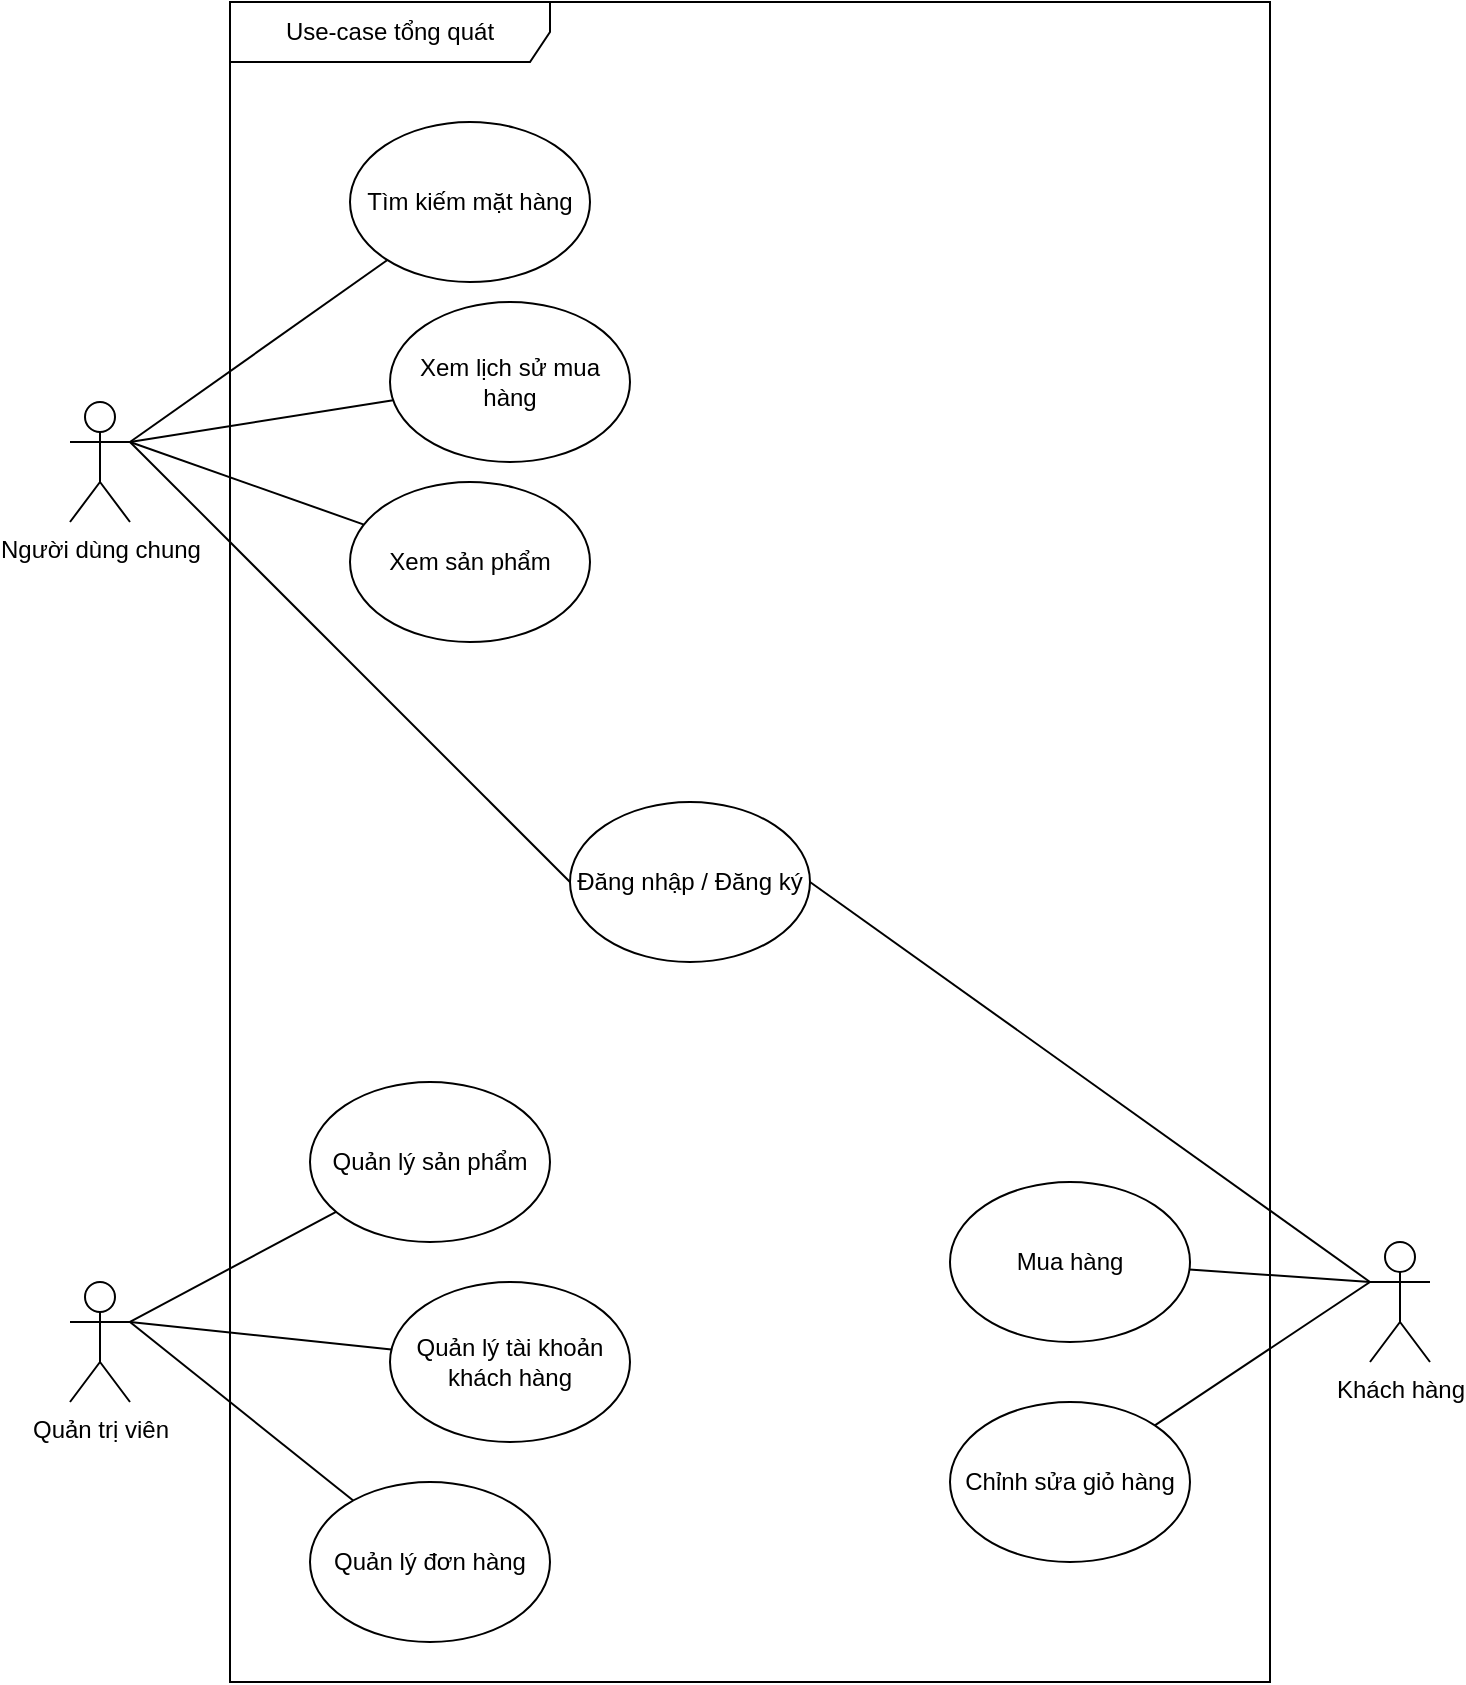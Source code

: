 <mxfile version="24.4.0" type="github" pages="2">
  <diagram name="Usecase-TongQuat" id="xD1ijKB_s0pnlnU6_1Ek">
    <mxGraphModel dx="1272" dy="789" grid="1" gridSize="10" guides="1" tooltips="1" connect="1" arrows="1" fold="1" page="1" pageScale="1" pageWidth="827" pageHeight="1169" math="0" shadow="0">
      <root>
        <mxCell id="0" />
        <mxCell id="1" parent="0" />
        <mxCell id="datPtI-F4djt_y2eJQy3-1" value="Tìm kiếm mặt hàng" style="ellipse;whiteSpace=wrap;html=1;" vertex="1" parent="1">
          <mxGeometry x="220" y="80" width="120" height="80" as="geometry" />
        </mxCell>
        <mxCell id="datPtI-F4djt_y2eJQy3-2" value="Xem lịch sử mua hàng" style="ellipse;whiteSpace=wrap;html=1;" vertex="1" parent="1">
          <mxGeometry x="240" y="170" width="120" height="80" as="geometry" />
        </mxCell>
        <mxCell id="datPtI-F4djt_y2eJQy3-4" value="Xem sản phẩm" style="ellipse;whiteSpace=wrap;html=1;" vertex="1" parent="1">
          <mxGeometry x="220" y="260" width="120" height="80" as="geometry" />
        </mxCell>
        <mxCell id="datPtI-F4djt_y2eJQy3-5" value="Đăng nhập / Đăng ký" style="ellipse;whiteSpace=wrap;html=1;" vertex="1" parent="1">
          <mxGeometry x="330" y="420" width="120" height="80" as="geometry" />
        </mxCell>
        <mxCell id="datPtI-F4djt_y2eJQy3-6" value="Người dùng chung" style="shape=umlActor;verticalLabelPosition=bottom;verticalAlign=top;html=1;outlineConnect=0;" vertex="1" parent="1">
          <mxGeometry x="80" y="220" width="30" height="60" as="geometry" />
        </mxCell>
        <mxCell id="datPtI-F4djt_y2eJQy3-9" value="Quản lý sản phẩm" style="ellipse;whiteSpace=wrap;html=1;" vertex="1" parent="1">
          <mxGeometry x="200" y="560" width="120" height="80" as="geometry" />
        </mxCell>
        <mxCell id="datPtI-F4djt_y2eJQy3-10" value="Quản lý tài khoản khách hàng" style="ellipse;whiteSpace=wrap;html=1;" vertex="1" parent="1">
          <mxGeometry x="240" y="660" width="120" height="80" as="geometry" />
        </mxCell>
        <mxCell id="datPtI-F4djt_y2eJQy3-11" value="Quản lý đơn hàng" style="ellipse;whiteSpace=wrap;html=1;" vertex="1" parent="1">
          <mxGeometry x="200" y="760" width="120" height="80" as="geometry" />
        </mxCell>
        <mxCell id="datPtI-F4djt_y2eJQy3-13" value="Quản trị viên" style="shape=umlActor;verticalLabelPosition=bottom;verticalAlign=top;html=1;outlineConnect=0;" vertex="1" parent="1">
          <mxGeometry x="80" y="660" width="30" height="60" as="geometry" />
        </mxCell>
        <mxCell id="datPtI-F4djt_y2eJQy3-26" style="rounded=0;orthogonalLoop=1;jettySize=auto;html=1;endArrow=none;endFill=0;entryX=0;entryY=0.333;entryDx=0;entryDy=0;entryPerimeter=0;" edge="1" parent="1" source="datPtI-F4djt_y2eJQy3-14" target="datPtI-F4djt_y2eJQy3-16">
          <mxGeometry relative="1" as="geometry">
            <mxPoint x="730" y="600" as="targetPoint" />
          </mxGeometry>
        </mxCell>
        <mxCell id="datPtI-F4djt_y2eJQy3-16" value="Khách hàng" style="shape=umlActor;verticalLabelPosition=bottom;verticalAlign=top;html=1;outlineConnect=0;" vertex="1" parent="1">
          <mxGeometry x="730" y="640" width="30" height="60" as="geometry" />
        </mxCell>
        <mxCell id="datPtI-F4djt_y2eJQy3-17" style="rounded=0;orthogonalLoop=1;jettySize=auto;html=1;entryX=1;entryY=0.333;entryDx=0;entryDy=0;entryPerimeter=0;endArrow=none;endFill=0;" edge="1" parent="1" source="datPtI-F4djt_y2eJQy3-1" target="datPtI-F4djt_y2eJQy3-6">
          <mxGeometry relative="1" as="geometry" />
        </mxCell>
        <mxCell id="datPtI-F4djt_y2eJQy3-18" style="rounded=0;orthogonalLoop=1;jettySize=auto;html=1;entryX=1;entryY=0.333;entryDx=0;entryDy=0;entryPerimeter=0;endArrow=none;endFill=0;" edge="1" parent="1" source="datPtI-F4djt_y2eJQy3-2" target="datPtI-F4djt_y2eJQy3-6">
          <mxGeometry relative="1" as="geometry" />
        </mxCell>
        <mxCell id="datPtI-F4djt_y2eJQy3-19" style="rounded=0;orthogonalLoop=1;jettySize=auto;html=1;entryX=1;entryY=0.333;entryDx=0;entryDy=0;entryPerimeter=0;endArrow=none;endFill=0;" edge="1" parent="1" source="datPtI-F4djt_y2eJQy3-4" target="datPtI-F4djt_y2eJQy3-6">
          <mxGeometry relative="1" as="geometry" />
        </mxCell>
        <mxCell id="datPtI-F4djt_y2eJQy3-20" style="rounded=0;orthogonalLoop=1;jettySize=auto;html=1;entryX=1;entryY=0.333;entryDx=0;entryDy=0;entryPerimeter=0;endArrow=none;endFill=0;exitX=0;exitY=0.5;exitDx=0;exitDy=0;" edge="1" parent="1" source="datPtI-F4djt_y2eJQy3-5" target="datPtI-F4djt_y2eJQy3-6">
          <mxGeometry relative="1" as="geometry" />
        </mxCell>
        <mxCell id="datPtI-F4djt_y2eJQy3-21" style="rounded=0;orthogonalLoop=1;jettySize=auto;html=1;entryX=1;entryY=0.333;entryDx=0;entryDy=0;entryPerimeter=0;endArrow=none;endFill=0;" edge="1" parent="1" source="datPtI-F4djt_y2eJQy3-9" target="datPtI-F4djt_y2eJQy3-13">
          <mxGeometry relative="1" as="geometry" />
        </mxCell>
        <mxCell id="datPtI-F4djt_y2eJQy3-22" style="rounded=0;orthogonalLoop=1;jettySize=auto;html=1;entryX=1;entryY=0.333;entryDx=0;entryDy=0;entryPerimeter=0;endArrow=none;endFill=0;" edge="1" parent="1" source="datPtI-F4djt_y2eJQy3-10" target="datPtI-F4djt_y2eJQy3-13">
          <mxGeometry relative="1" as="geometry" />
        </mxCell>
        <mxCell id="datPtI-F4djt_y2eJQy3-23" style="rounded=0;orthogonalLoop=1;jettySize=auto;html=1;entryX=1;entryY=0.333;entryDx=0;entryDy=0;entryPerimeter=0;endArrow=none;endFill=0;" edge="1" parent="1" source="datPtI-F4djt_y2eJQy3-11" target="datPtI-F4djt_y2eJQy3-13">
          <mxGeometry relative="1" as="geometry" />
        </mxCell>
        <mxCell id="datPtI-F4djt_y2eJQy3-24" style="rounded=0;orthogonalLoop=1;jettySize=auto;html=1;entryX=0;entryY=0.333;entryDx=0;entryDy=0;entryPerimeter=0;endArrow=none;endFill=0;exitX=1;exitY=0.5;exitDx=0;exitDy=0;" edge="1" parent="1" source="datPtI-F4djt_y2eJQy3-5" target="datPtI-F4djt_y2eJQy3-16">
          <mxGeometry relative="1" as="geometry" />
        </mxCell>
        <mxCell id="datPtI-F4djt_y2eJQy3-25" style="rounded=0;orthogonalLoop=1;jettySize=auto;html=1;entryX=0;entryY=0.333;entryDx=0;entryDy=0;entryPerimeter=0;endArrow=none;endFill=0;" edge="1" parent="1" source="datPtI-F4djt_y2eJQy3-15" target="datPtI-F4djt_y2eJQy3-16">
          <mxGeometry relative="1" as="geometry" />
        </mxCell>
        <mxCell id="datPtI-F4djt_y2eJQy3-28" value="Use-case tổng quát" style="shape=umlFrame;whiteSpace=wrap;html=1;pointerEvents=0;recursiveResize=0;container=1;collapsible=0;width=160;" vertex="1" parent="1">
          <mxGeometry x="160" y="20" width="520" height="840" as="geometry" />
        </mxCell>
        <mxCell id="datPtI-F4djt_y2eJQy3-14" value="Mua hàng" style="ellipse;whiteSpace=wrap;html=1;" vertex="1" parent="datPtI-F4djt_y2eJQy3-28">
          <mxGeometry x="360" y="590" width="120" height="80" as="geometry" />
        </mxCell>
        <mxCell id="datPtI-F4djt_y2eJQy3-15" value="Chỉnh sửa giỏ hàng" style="ellipse;whiteSpace=wrap;html=1;" vertex="1" parent="datPtI-F4djt_y2eJQy3-28">
          <mxGeometry x="360" y="700" width="120" height="80" as="geometry" />
        </mxCell>
      </root>
    </mxGraphModel>
  </diagram>
  <diagram id="vOeG13WXHtqrS8LWNcIc" name="Usecase-DatHang">
    <mxGraphModel dx="2020" dy="740" grid="1" gridSize="10" guides="1" tooltips="1" connect="1" arrows="1" fold="1" page="1" pageScale="1" pageWidth="827" pageHeight="1169" math="0" shadow="0">
      <root>
        <mxCell id="0" />
        <mxCell id="1" parent="0" />
        <mxCell id="yyFnIInX82CKR_jpPVYO-1" value="Khách hàng" style="shape=umlActor;verticalLabelPosition=bottom;verticalAlign=top;html=1;outlineConnect=0;" vertex="1" parent="1">
          <mxGeometry y="220" width="30" height="60" as="geometry" />
        </mxCell>
        <mxCell id="yyFnIInX82CKR_jpPVYO-2" style="edgeStyle=orthogonalEdgeStyle;rounded=0;orthogonalLoop=1;jettySize=auto;html=1;endArrow=none;endFill=0;" edge="1" parent="1" source="yyFnIInX82CKR_jpPVYO-18">
          <mxGeometry relative="1" as="geometry">
            <mxPoint x="40" y="260" as="targetPoint" />
          </mxGeometry>
        </mxCell>
        <mxCell id="yyFnIInX82CKR_jpPVYO-3" style="rounded=0;orthogonalLoop=1;jettySize=auto;html=1;endArrow=none;endFill=0;" edge="1" parent="1" source="yyFnIInX82CKR_jpPVYO-4">
          <mxGeometry relative="1" as="geometry">
            <mxPoint x="880" y="260" as="targetPoint" />
          </mxGeometry>
        </mxCell>
        <mxCell id="yyFnIInX82CKR_jpPVYO-4" value="Quản lý đơn hàng" style="ellipse;whiteSpace=wrap;html=1;" vertex="1" parent="1">
          <mxGeometry x="560" y="220" width="120" height="80" as="geometry" />
        </mxCell>
        <mxCell id="yyFnIInX82CKR_jpPVYO-5" value="" style="rounded=0;orthogonalLoop=1;jettySize=auto;html=1;dashed=1;endArrow=open;endFill=0;exitX=0.5;exitY=0;exitDx=0;exitDy=0;entryX=0.5;entryY=1;entryDx=0;entryDy=0;" edge="1" parent="1" source="yyFnIInX82CKR_jpPVYO-32" target="yyFnIInX82CKR_jpPVYO-11">
          <mxGeometry relative="1" as="geometry">
            <mxPoint x="477" y="410" as="targetPoint" />
          </mxGeometry>
        </mxCell>
        <mxCell id="yyFnIInX82CKR_jpPVYO-6" value="&amp;lt;&amp;lt;Extend&amp;gt;&amp;gt;" style="edgeLabel;html=1;align=center;verticalAlign=middle;resizable=0;points=[];" vertex="1" connectable="0" parent="yyFnIInX82CKR_jpPVYO-5">
          <mxGeometry x="-0.073" y="-1" relative="1" as="geometry">
            <mxPoint as="offset" />
          </mxGeometry>
        </mxCell>
        <mxCell id="yyFnIInX82CKR_jpPVYO-9" value="" style="rounded=0;orthogonalLoop=1;jettySize=auto;html=1;dashed=1;endArrow=open;endFill=0;" edge="1" parent="1" source="yyFnIInX82CKR_jpPVYO-11" target="yyFnIInX82CKR_jpPVYO-4">
          <mxGeometry relative="1" as="geometry" />
        </mxCell>
        <mxCell id="yyFnIInX82CKR_jpPVYO-10" value="&amp;lt;&amp;lt;Include&amp;gt;&amp;gt;" style="edgeLabel;html=1;align=center;verticalAlign=middle;resizable=0;points=[];" vertex="1" connectable="0" parent="yyFnIInX82CKR_jpPVYO-9">
          <mxGeometry x="-0.081" relative="1" as="geometry">
            <mxPoint as="offset" />
          </mxGeometry>
        </mxCell>
        <mxCell id="yyFnIInX82CKR_jpPVYO-11" value="Xem thông tin đơn hàng" style="ellipse;whiteSpace=wrap;html=1;" vertex="1" parent="1">
          <mxGeometry x="560" y="340" width="120" height="80" as="geometry" />
        </mxCell>
        <mxCell id="yyFnIInX82CKR_jpPVYO-15" value="Admin" style="shape=umlActor;verticalLabelPosition=bottom;verticalAlign=top;html=1;outlineConnect=0;" vertex="1" parent="1">
          <mxGeometry x="890" y="220" width="30" height="60" as="geometry" />
        </mxCell>
        <mxCell id="yyFnIInX82CKR_jpPVYO-16" value="Đặt hàng" style="shape=umlFrame;whiteSpace=wrap;html=1;pointerEvents=0;recursiveResize=0;container=0;collapsible=0;width=160;" vertex="1" parent="1">
          <mxGeometry x="80" y="40" width="760" height="680" as="geometry" />
        </mxCell>
        <mxCell id="yyFnIInX82CKR_jpPVYO-17" value="Phương thức thanh toán" style="ellipse;whiteSpace=wrap;html=1;" vertex="1" parent="1">
          <mxGeometry x="120" y="480" width="120" height="80" as="geometry" />
        </mxCell>
        <mxCell id="yyFnIInX82CKR_jpPVYO-18" value="Đặt đơn hàng" style="ellipse;whiteSpace=wrap;html=1;" vertex="1" parent="1">
          <mxGeometry x="200" y="220" width="120" height="80" as="geometry" />
        </mxCell>
        <mxCell id="yyFnIInX82CKR_jpPVYO-19" style="rounded=0;orthogonalLoop=1;jettySize=auto;html=1;entryX=1;entryY=1;entryDx=0;entryDy=0;dashed=1;endArrow=none;endFill=0;startArrow=open;startFill=0;exitX=0.5;exitY=0;exitDx=0;exitDy=0;" edge="1" parent="1" source="yyFnIInX82CKR_jpPVYO-29" target="yyFnIInX82CKR_jpPVYO-18">
          <mxGeometry relative="1" as="geometry" />
        </mxCell>
        <mxCell id="yyFnIInX82CKR_jpPVYO-20" value="&amp;lt;&amp;lt;Include&amp;gt;&amp;gt;" style="edgeLabel;html=1;align=center;verticalAlign=middle;resizable=0;points=[];" vertex="1" connectable="0" parent="yyFnIInX82CKR_jpPVYO-19">
          <mxGeometry x="0.041" relative="1" as="geometry">
            <mxPoint as="offset" />
          </mxGeometry>
        </mxCell>
        <mxCell id="yyFnIInX82CKR_jpPVYO-21" style="rounded=0;orthogonalLoop=1;jettySize=auto;html=1;entryX=0;entryY=1;entryDx=0;entryDy=0;endArrow=none;endFill=0;dashed=1;startArrow=open;startFill=0;exitX=0.5;exitY=0;exitDx=0;exitDy=0;" edge="1" parent="1" source="yyFnIInX82CKR_jpPVYO-28" target="yyFnIInX82CKR_jpPVYO-18">
          <mxGeometry relative="1" as="geometry" />
        </mxCell>
        <mxCell id="yyFnIInX82CKR_jpPVYO-22" value="&amp;lt;&amp;lt;Include&amp;gt;&amp;gt;" style="edgeLabel;html=1;align=center;verticalAlign=middle;resizable=0;points=[];" vertex="1" connectable="0" parent="yyFnIInX82CKR_jpPVYO-21">
          <mxGeometry x="0.001" y="1" relative="1" as="geometry">
            <mxPoint as="offset" />
          </mxGeometry>
        </mxCell>
        <mxCell id="yyFnIInX82CKR_jpPVYO-23" style="rounded=0;orthogonalLoop=1;jettySize=auto;html=1;entryX=0.5;entryY=0;entryDx=0;entryDy=0;endArrow=open;endFill=0;dashed=1;" edge="1" parent="1" source="yyFnIInX82CKR_jpPVYO-25" target="yyFnIInX82CKR_jpPVYO-18">
          <mxGeometry relative="1" as="geometry" />
        </mxCell>
        <mxCell id="yyFnIInX82CKR_jpPVYO-24" value="&amp;lt;&amp;lt;Extend&amp;gt;&amp;gt;" style="edgeLabel;html=1;align=center;verticalAlign=middle;resizable=0;points=[];" vertex="1" connectable="0" parent="yyFnIInX82CKR_jpPVYO-23">
          <mxGeometry x="-0.167" relative="1" as="geometry">
            <mxPoint as="offset" />
          </mxGeometry>
        </mxCell>
        <mxCell id="yyFnIInX82CKR_jpPVYO-25" value="Hủy đơn hàng" style="ellipse;whiteSpace=wrap;html=1;" vertex="1" parent="1">
          <mxGeometry x="200" y="80" width="120" height="80" as="geometry" />
        </mxCell>
        <mxCell id="yyFnIInX82CKR_jpPVYO-26" value="" style="rounded=0;orthogonalLoop=1;jettySize=auto;html=1;dashed=1;endArrow=open;endFill=0;" edge="1" parent="1" source="yyFnIInX82CKR_jpPVYO-28" target="yyFnIInX82CKR_jpPVYO-17">
          <mxGeometry relative="1" as="geometry" />
        </mxCell>
        <mxCell id="yyFnIInX82CKR_jpPVYO-27" value="&amp;lt;&amp;lt;Include&amp;gt;&amp;gt;" style="edgeLabel;html=1;align=center;verticalAlign=middle;resizable=0;points=[];" vertex="1" connectable="0" parent="yyFnIInX82CKR_jpPVYO-26">
          <mxGeometry x="-0.072" relative="1" as="geometry">
            <mxPoint as="offset" />
          </mxGeometry>
        </mxCell>
        <mxCell id="yyFnIInX82CKR_jpPVYO-28" value="Thông tin&amp;nbsp;&lt;span style=&quot;background-color: initial;&quot;&gt;thanh toán&lt;/span&gt;" style="ellipse;whiteSpace=wrap;html=1;" vertex="1" parent="1">
          <mxGeometry x="120" y="340" width="120" height="80" as="geometry" />
        </mxCell>
        <mxCell id="yyFnIInX82CKR_jpPVYO-29" value="Thông tin nhận hàng" style="ellipse;whiteSpace=wrap;html=1;" vertex="1" parent="1">
          <mxGeometry x="280" y="340" width="120" height="80" as="geometry" />
        </mxCell>
        <mxCell id="yyFnIInX82CKR_jpPVYO-32" value="Xác nhận đơn hàng" style="ellipse;whiteSpace=wrap;html=1;" vertex="1" parent="1">
          <mxGeometry x="560" y="480" width="120" height="80" as="geometry" />
        </mxCell>
      </root>
    </mxGraphModel>
  </diagram>
</mxfile>
